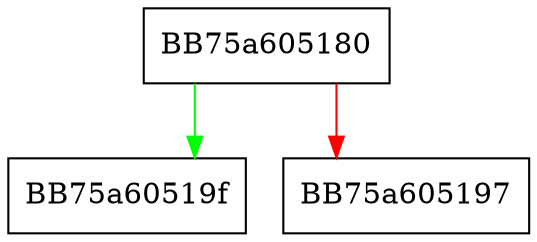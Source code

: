 digraph GetConnectionString {
  node [shape="box"];
  graph [splines=ortho];
  BB75a605180 -> BB75a60519f [color="green"];
  BB75a605180 -> BB75a605197 [color="red"];
}